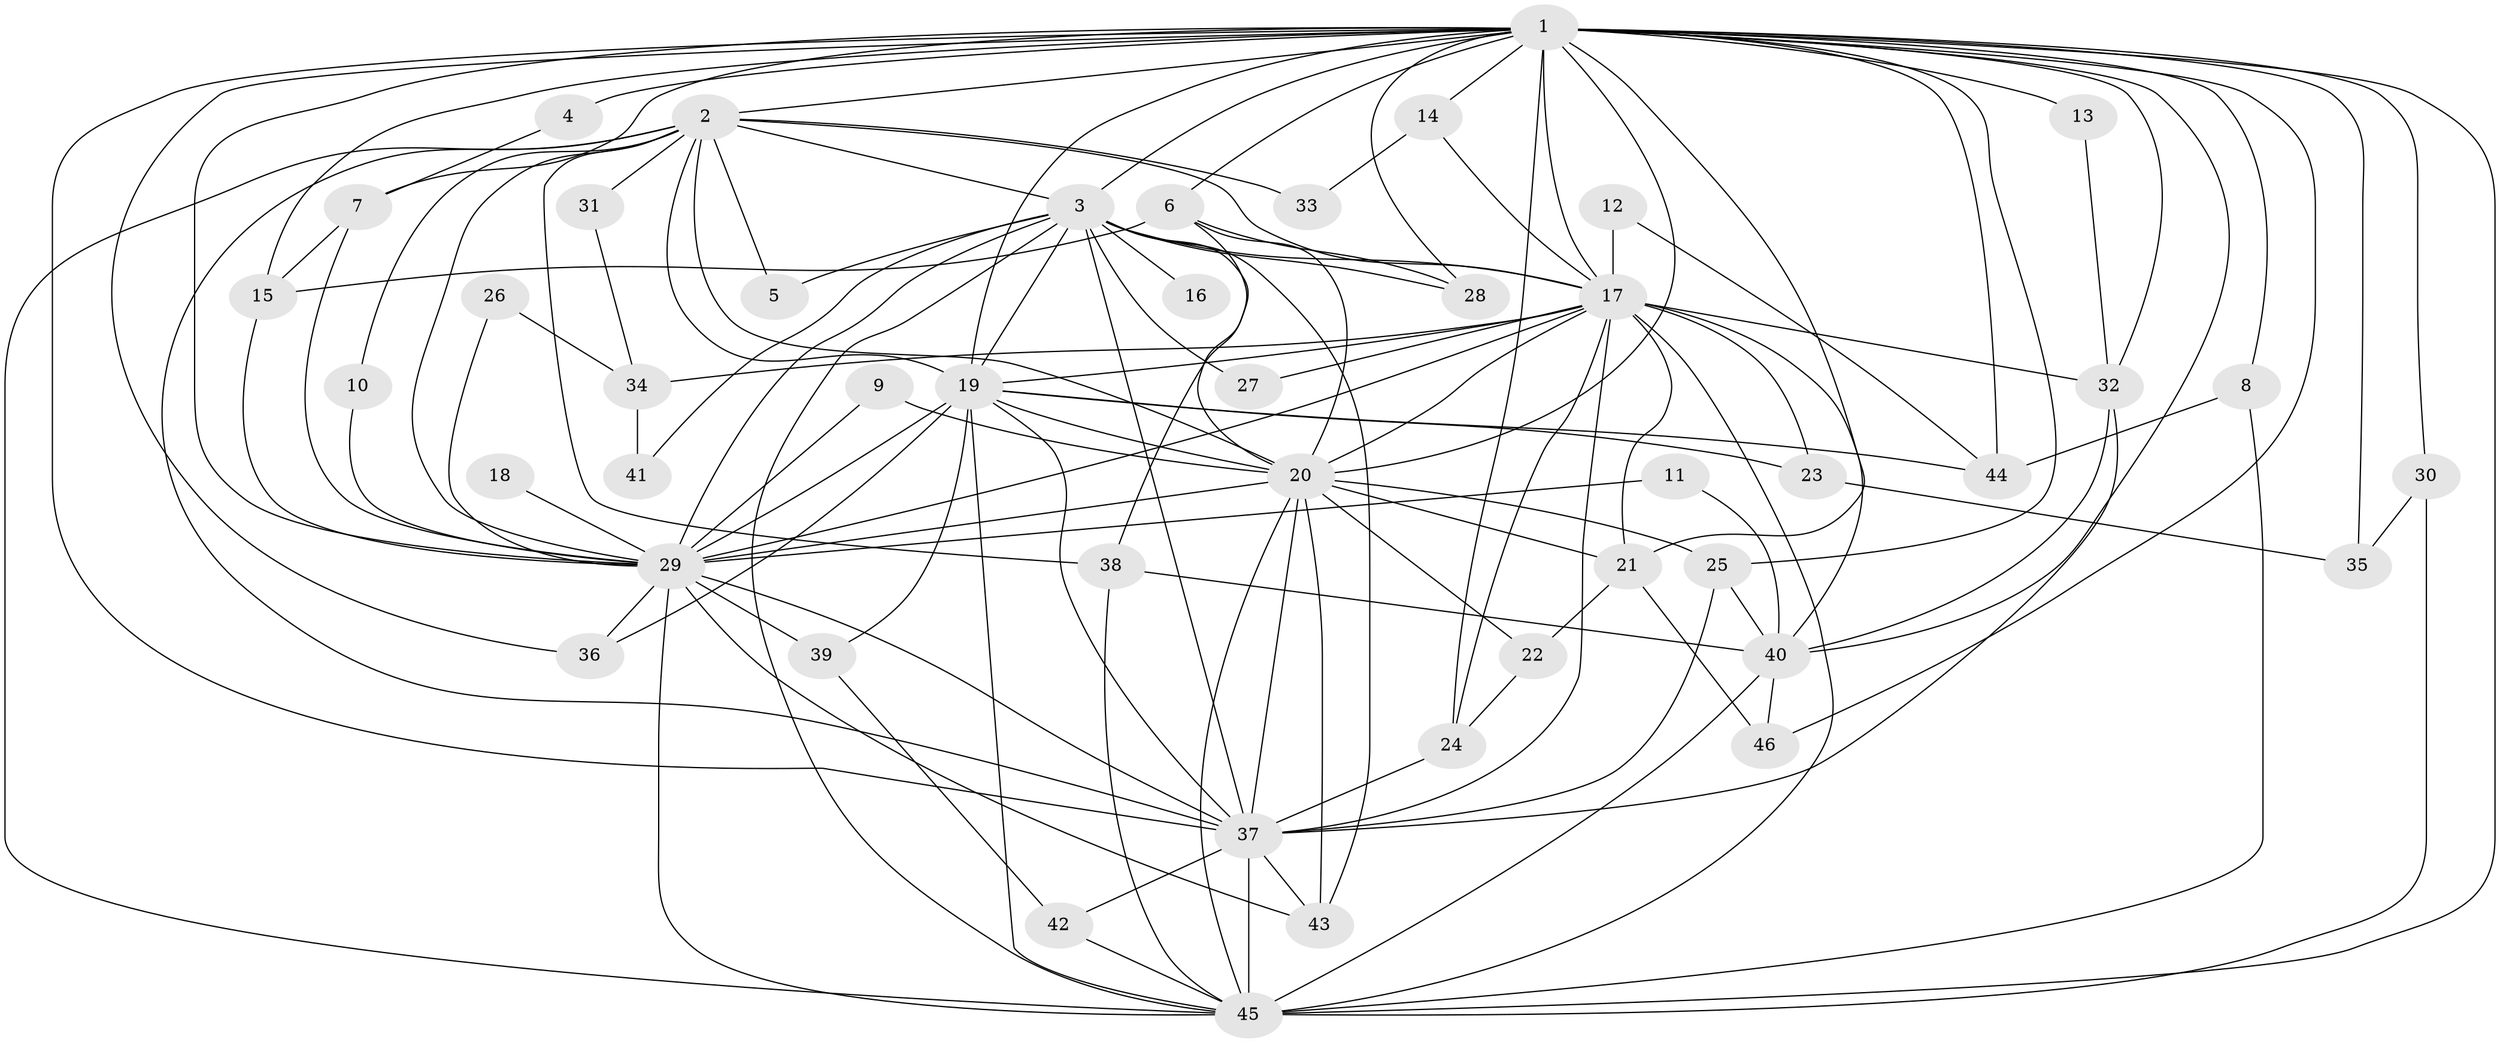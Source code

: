 // original degree distribution, {18: 0.03260869565217391, 23: 0.043478260869565216, 17: 0.010869565217391304, 16: 0.010869565217391304, 19: 0.010869565217391304, 8: 0.010869565217391304, 4: 0.15217391304347827, 5: 0.010869565217391304, 2: 0.5434782608695652, 3: 0.16304347826086957, 6: 0.010869565217391304}
// Generated by graph-tools (version 1.1) at 2025/36/03/04/25 23:36:27]
// undirected, 46 vertices, 127 edges
graph export_dot {
  node [color=gray90,style=filled];
  1;
  2;
  3;
  4;
  5;
  6;
  7;
  8;
  9;
  10;
  11;
  12;
  13;
  14;
  15;
  16;
  17;
  18;
  19;
  20;
  21;
  22;
  23;
  24;
  25;
  26;
  27;
  28;
  29;
  30;
  31;
  32;
  33;
  34;
  35;
  36;
  37;
  38;
  39;
  40;
  41;
  42;
  43;
  44;
  45;
  46;
  1 -- 2 [weight=2.0];
  1 -- 3 [weight=2.0];
  1 -- 4 [weight=2.0];
  1 -- 6 [weight=1.0];
  1 -- 7 [weight=1.0];
  1 -- 8 [weight=1.0];
  1 -- 13 [weight=2.0];
  1 -- 14 [weight=1.0];
  1 -- 15 [weight=1.0];
  1 -- 17 [weight=3.0];
  1 -- 19 [weight=2.0];
  1 -- 20 [weight=4.0];
  1 -- 21 [weight=1.0];
  1 -- 24 [weight=1.0];
  1 -- 25 [weight=1.0];
  1 -- 28 [weight=2.0];
  1 -- 29 [weight=2.0];
  1 -- 30 [weight=1.0];
  1 -- 32 [weight=1.0];
  1 -- 35 [weight=1.0];
  1 -- 36 [weight=1.0];
  1 -- 37 [weight=2.0];
  1 -- 40 [weight=1.0];
  1 -- 44 [weight=1.0];
  1 -- 45 [weight=3.0];
  1 -- 46 [weight=1.0];
  2 -- 3 [weight=1.0];
  2 -- 5 [weight=1.0];
  2 -- 10 [weight=1.0];
  2 -- 17 [weight=1.0];
  2 -- 19 [weight=2.0];
  2 -- 20 [weight=1.0];
  2 -- 29 [weight=1.0];
  2 -- 31 [weight=1.0];
  2 -- 33 [weight=2.0];
  2 -- 37 [weight=1.0];
  2 -- 38 [weight=1.0];
  2 -- 45 [weight=1.0];
  3 -- 5 [weight=1.0];
  3 -- 16 [weight=2.0];
  3 -- 17 [weight=1.0];
  3 -- 19 [weight=1.0];
  3 -- 20 [weight=1.0];
  3 -- 27 [weight=1.0];
  3 -- 28 [weight=1.0];
  3 -- 29 [weight=1.0];
  3 -- 37 [weight=2.0];
  3 -- 41 [weight=1.0];
  3 -- 43 [weight=1.0];
  3 -- 45 [weight=1.0];
  4 -- 7 [weight=1.0];
  6 -- 15 [weight=1.0];
  6 -- 20 [weight=1.0];
  6 -- 28 [weight=1.0];
  6 -- 38 [weight=1.0];
  7 -- 15 [weight=1.0];
  7 -- 29 [weight=1.0];
  8 -- 44 [weight=1.0];
  8 -- 45 [weight=2.0];
  9 -- 20 [weight=1.0];
  9 -- 29 [weight=1.0];
  10 -- 29 [weight=1.0];
  11 -- 29 [weight=1.0];
  11 -- 40 [weight=1.0];
  12 -- 17 [weight=1.0];
  12 -- 44 [weight=1.0];
  13 -- 32 [weight=1.0];
  14 -- 17 [weight=1.0];
  14 -- 33 [weight=1.0];
  15 -- 29 [weight=1.0];
  17 -- 19 [weight=1.0];
  17 -- 20 [weight=1.0];
  17 -- 21 [weight=1.0];
  17 -- 23 [weight=1.0];
  17 -- 24 [weight=1.0];
  17 -- 27 [weight=1.0];
  17 -- 29 [weight=1.0];
  17 -- 32 [weight=1.0];
  17 -- 34 [weight=2.0];
  17 -- 37 [weight=3.0];
  17 -- 40 [weight=1.0];
  17 -- 45 [weight=1.0];
  18 -- 29 [weight=1.0];
  19 -- 20 [weight=1.0];
  19 -- 23 [weight=1.0];
  19 -- 29 [weight=2.0];
  19 -- 36 [weight=1.0];
  19 -- 37 [weight=2.0];
  19 -- 39 [weight=1.0];
  19 -- 44 [weight=1.0];
  19 -- 45 [weight=2.0];
  20 -- 21 [weight=2.0];
  20 -- 22 [weight=1.0];
  20 -- 25 [weight=1.0];
  20 -- 29 [weight=1.0];
  20 -- 37 [weight=1.0];
  20 -- 43 [weight=1.0];
  20 -- 45 [weight=1.0];
  21 -- 22 [weight=1.0];
  21 -- 46 [weight=1.0];
  22 -- 24 [weight=1.0];
  23 -- 35 [weight=1.0];
  24 -- 37 [weight=1.0];
  25 -- 37 [weight=1.0];
  25 -- 40 [weight=1.0];
  26 -- 29 [weight=1.0];
  26 -- 34 [weight=1.0];
  29 -- 36 [weight=2.0];
  29 -- 37 [weight=2.0];
  29 -- 39 [weight=1.0];
  29 -- 43 [weight=1.0];
  29 -- 45 [weight=1.0];
  30 -- 35 [weight=1.0];
  30 -- 45 [weight=1.0];
  31 -- 34 [weight=1.0];
  32 -- 37 [weight=1.0];
  32 -- 40 [weight=1.0];
  34 -- 41 [weight=1.0];
  37 -- 42 [weight=1.0];
  37 -- 43 [weight=1.0];
  37 -- 45 [weight=2.0];
  38 -- 40 [weight=1.0];
  38 -- 45 [weight=1.0];
  39 -- 42 [weight=1.0];
  40 -- 45 [weight=1.0];
  40 -- 46 [weight=1.0];
  42 -- 45 [weight=1.0];
}

